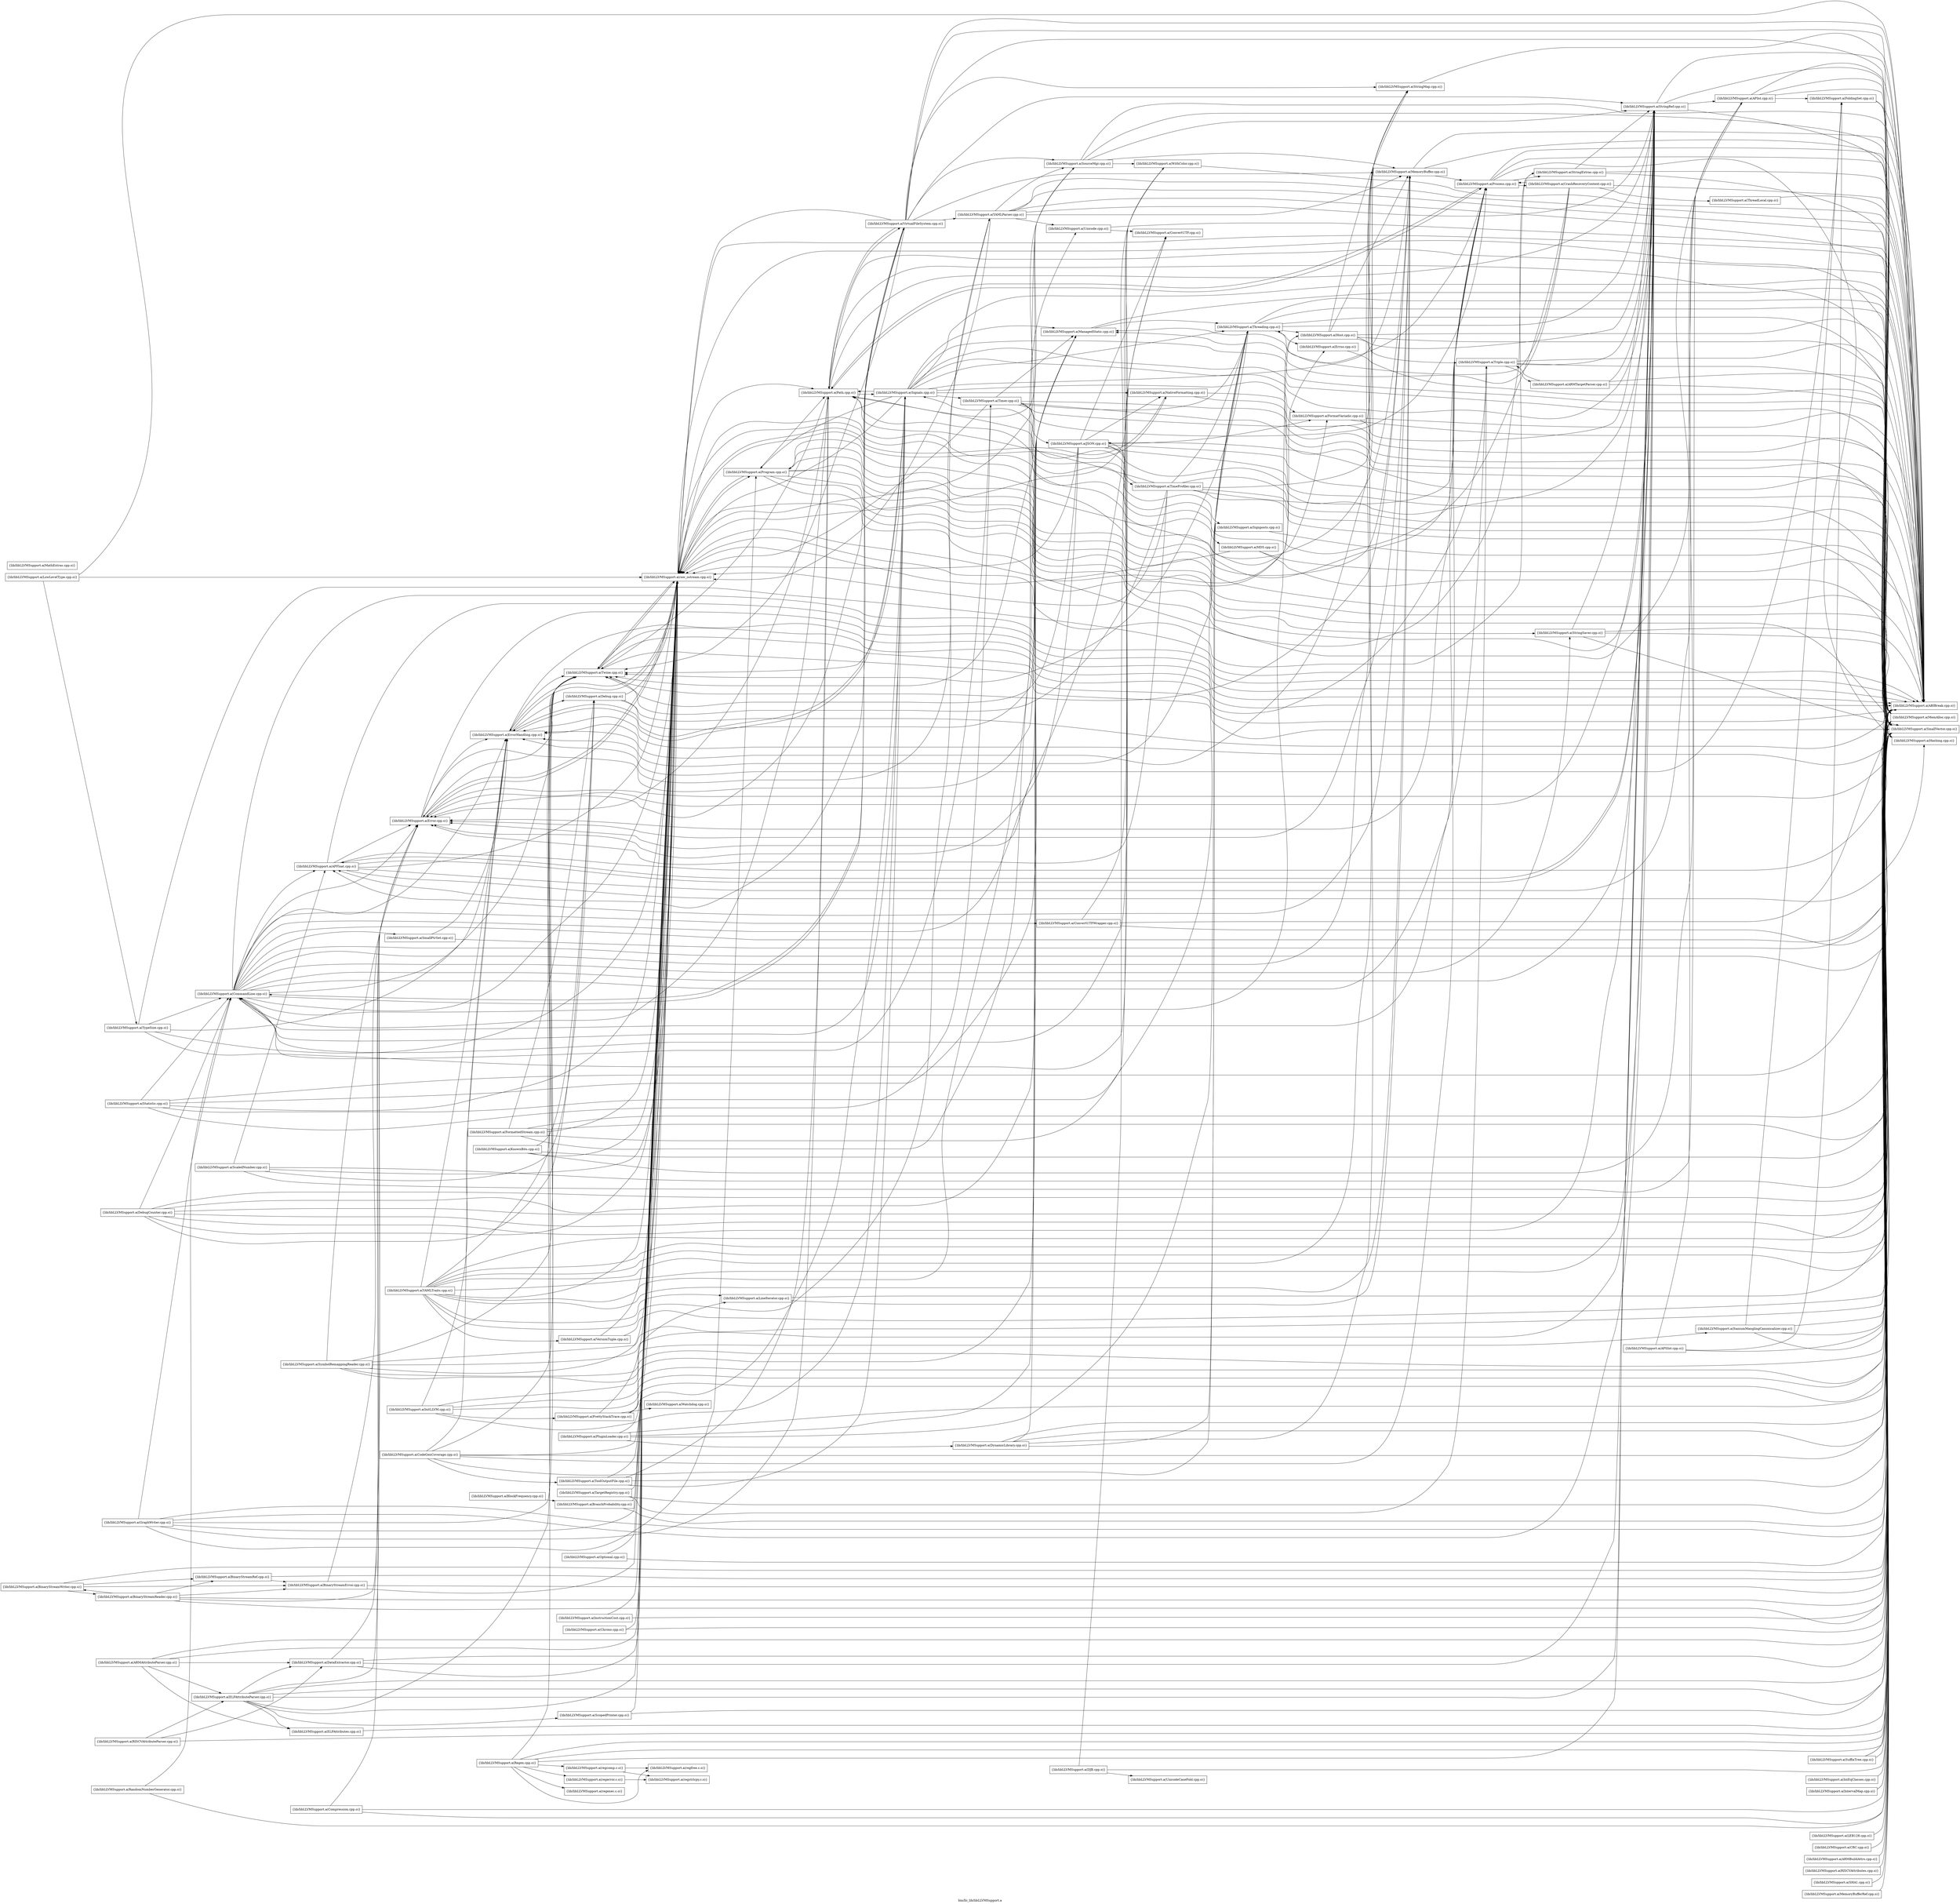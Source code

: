 digraph "bin/llc_lib/libLLVMSupport.a" {
	label="bin/llc_lib/libLLVMSupport.a";
	rankdir=LR;

	Node0x55f9b4875c18 [shape=record,shape=box,group=0,label="{lib/libLLVMSupport.a(ABIBreak.cpp.o)}"];
	Node0x55f9b488f2a8 [shape=record,shape=box,group=0,label="{lib/libLLVMSupport.a(CommandLine.cpp.o)}"];
	Node0x55f9b488f2a8 -> Node0x55f9b4875c18;
	Node0x55f9b488f2a8 -> Node0x55f9b4877dd8;
	Node0x55f9b488f2a8 -> Node0x55f9b4878d28;
	Node0x55f9b488f2a8 -> Node0x55f9b487ba78;
	Node0x55f9b488f2a8 -> Node0x55f9b487b848;
	Node0x55f9b488f2a8 -> Node0x55f9b4868e78;
	Node0x55f9b488f2a8 -> Node0x55f9b488c918;
	Node0x55f9b488f2a8 -> Node0x55f9b486a6d8;
	Node0x55f9b488f2a8 -> Node0x55f9b486c898;
	Node0x55f9b488f2a8 -> Node0x55f9b4877d38;
	Node0x55f9b488f2a8 -> Node0x55f9b48770b8;
	Node0x55f9b488f2a8 -> Node0x55f9b4879638;
	Node0x55f9b488f2a8 -> Node0x55f9b487adf8;
	Node0x55f9b488f2a8 -> Node0x55f9b487a8a8;
	Node0x55f9b488f2a8 -> Node0x55f9b48692d8;
	Node0x55f9b488f2a8 -> Node0x55f9b4885078;
	Node0x55f9b488f2a8 -> Node0x55f9b4889358;
	Node0x55f9b488f2a8 -> Node0x55f9b4889858;
	Node0x55f9b488f2a8 -> Node0x55f9b4888cc8;
	Node0x55f9b48799f8 [shape=record,shape=box,group=0,label="{lib/libLLVMSupport.a(Debug.cpp.o)}"];
	Node0x55f9b48799f8 -> Node0x55f9b4875c18;
	Node0x55f9b48799f8 -> Node0x55f9b4868e78;
	Node0x55f9b48799f8 -> Node0x55f9b4885078;
	Node0x55f9b487ba78 [shape=record,shape=box,group=0,label="{lib/libLLVMSupport.a(Error.cpp.o)}"];
	Node0x55f9b487ba78 -> Node0x55f9b4875c18;
	Node0x55f9b487ba78 -> Node0x55f9b487b848;
	Node0x55f9b487ba78 -> Node0x55f9b4868e78;
	Node0x55f9b487ba78 -> Node0x55f9b486c898;
	Node0x55f9b487ba78 -> Node0x55f9b487a8a8;
	Node0x55f9b487ba78 -> Node0x55f9b4885078;
	Node0x55f9b4871618 [shape=record,shape=box,group=0,label="{lib/libLLVMSupport.a(InitLLVM.cpp.o)}"];
	Node0x55f9b4871618 -> Node0x55f9b4875c18;
	Node0x55f9b4871618 -> Node0x55f9b487b848;
	Node0x55f9b4871618 -> Node0x55f9b4868e78;
	Node0x55f9b4871618 -> Node0x55f9b488c918;
	Node0x55f9b4871618 -> Node0x55f9b488edf8;
	Node0x55f9b4871618 -> Node0x55f9b4886b58;
	Node0x55f9b4868e78 [shape=record,shape=box,group=0,label="{lib/libLLVMSupport.a(ManagedStatic.cpp.o)}"];
	Node0x55f9b4868e78 -> Node0x55f9b4875c18;
	Node0x55f9b4868e78 -> Node0x55f9b488fcf8;
	Node0x55f9b488c918 [shape=record,shape=box,group=0,label="{lib/libLLVMSupport.a(MemAlloc.cpp.o)}"];
	Node0x55f9b488f348 [shape=record,shape=box,group=0,label="{lib/libLLVMSupport.a(PluginLoader.cpp.o)}"];
	Node0x55f9b488f348 -> Node0x55f9b4875c18;
	Node0x55f9b488f348 -> Node0x55f9b4868e78;
	Node0x55f9b488f348 -> Node0x55f9b4885078;
	Node0x55f9b488f348 -> Node0x55f9b4889628;
	Node0x55f9b488f348 -> Node0x55f9b488fcf8;
	Node0x55f9b486c898 [shape=record,shape=box,group=0,label="{lib/libLLVMSupport.a(SmallVector.cpp.o)}"];
	Node0x55f9b486c898 -> Node0x55f9b487b848;
	Node0x55f9b486cac8 [shape=record,shape=box,group=0,label="{lib/libLLVMSupport.a(SourceMgr.cpp.o)}"];
	Node0x55f9b486cac8 -> Node0x55f9b4875c18;
	Node0x55f9b486cac8 -> Node0x55f9b488d598;
	Node0x55f9b486cac8 -> Node0x55f9b486c898;
	Node0x55f9b486cac8 -> Node0x55f9b4879638;
	Node0x55f9b486cac8 -> Node0x55f9b487a8a8;
	Node0x55f9b486cac8 -> Node0x55f9b4868f18;
	Node0x55f9b486cac8 -> Node0x55f9b4885078;
	Node0x55f9b486cac8 -> Node0x55f9b4889858;
	Node0x55f9b4879638 [shape=record,shape=box,group=0,label="{lib/libLLVMSupport.a(StringRef.cpp.o)}"];
	Node0x55f9b4879638 -> Node0x55f9b4875c18;
	Node0x55f9b4879638 -> Node0x55f9b4877dd8;
	Node0x55f9b4879638 -> Node0x55f9b4877658;
	Node0x55f9b4879638 -> Node0x55f9b487ba78;
	Node0x55f9b4879638 -> Node0x55f9b4870e98;
	Node0x55f9b4879638 -> Node0x55f9b486c898;
	Node0x55f9b487b578 [shape=record,shape=box,group=0,label="{lib/libLLVMSupport.a(ToolOutputFile.cpp.o)}"];
	Node0x55f9b487b578 -> Node0x55f9b4875c18;
	Node0x55f9b487b578 -> Node0x55f9b4885078;
	Node0x55f9b487b578 -> Node0x55f9b4889858;
	Node0x55f9b487b578 -> Node0x55f9b4886b58;
	Node0x55f9b487adf8 [shape=record,shape=box,group=0,label="{lib/libLLVMSupport.a(Triple.cpp.o)}"];
	Node0x55f9b487adf8 -> Node0x55f9b4875c18;
	Node0x55f9b487adf8 -> Node0x55f9b486c898;
	Node0x55f9b487adf8 -> Node0x55f9b4879638;
	Node0x55f9b487adf8 -> Node0x55f9b487b2a8;
	Node0x55f9b487adf8 -> Node0x55f9b487a8a8;
	Node0x55f9b487a8a8 [shape=record,shape=box,group=0,label="{lib/libLLVMSupport.a(Twine.cpp.o)}"];
	Node0x55f9b487a8a8 -> Node0x55f9b4875c18;
	Node0x55f9b487a8a8 -> Node0x55f9b486c898;
	Node0x55f9b487a8a8 -> Node0x55f9b4885078;
	Node0x55f9b4868f18 [shape=record,shape=box,group=0,label="{lib/libLLVMSupport.a(WithColor.cpp.o)}"];
	Node0x55f9b4868f18 -> Node0x55f9b4875c18;
	Node0x55f9b4868f18 -> Node0x55f9b488f2a8;
	Node0x55f9b4868f18 -> Node0x55f9b487ba78;
	Node0x55f9b4868f18 -> Node0x55f9b4885078;
	Node0x55f9b4885078 [shape=record,shape=box,group=0,label="{lib/libLLVMSupport.a(raw_ostream.cpp.o)}"];
	Node0x55f9b4885078 -> Node0x55f9b4875c18;
	Node0x55f9b4885078 -> Node0x55f9b487ba78;
	Node0x55f9b4885078 -> Node0x55f9b487b848;
	Node0x55f9b4885078 -> Node0x55f9b4873aa8;
	Node0x55f9b4885078 -> Node0x55f9b488b108;
	Node0x55f9b4885078 -> Node0x55f9b486c898;
	Node0x55f9b4885078 -> Node0x55f9b487a8a8;
	Node0x55f9b4885078 -> Node0x55f9b4889858;
	Node0x55f9b4885078 -> Node0x55f9b4888cc8;
	Node0x55f9b4885078 -> Node0x55f9b4887468;
	Node0x55f9b4889358 [shape=record,shape=box,group=0,label="{lib/libLLVMSupport.a(Host.cpp.o)}"];
	Node0x55f9b4889358 -> Node0x55f9b4875c18;
	Node0x55f9b4889358 -> Node0x55f9b488c918;
	Node0x55f9b4889358 -> Node0x55f9b488d598;
	Node0x55f9b4889358 -> Node0x55f9b4877d38;
	Node0x55f9b4889358 -> Node0x55f9b4879638;
	Node0x55f9b4889358 -> Node0x55f9b487adf8;
	Node0x55f9b4889358 -> Node0x55f9b4885078;
	Node0x55f9b4885f28 [shape=record,shape=box,group=0,label="{lib/libLLVMSupport.a(TargetRegistry.cpp.o)}"];
	Node0x55f9b4885f28 -> Node0x55f9b4875c18;
	Node0x55f9b4885f28 -> Node0x55f9b487adf8;
	Node0x55f9b4885f28 -> Node0x55f9b4885078;
	Node0x55f9b4877658 [shape=record,shape=box,group=0,label="{lib/libLLVMSupport.a(APInt.cpp.o)}"];
	Node0x55f9b4877658 -> Node0x55f9b4875c18;
	Node0x55f9b4877658 -> Node0x55f9b48721a8;
	Node0x55f9b4877658 -> Node0x55f9b4870e98;
	Node0x55f9b4877658 -> Node0x55f9b486c898;
	Node0x55f9b4877658 -> Node0x55f9b4885078;
	Node0x55f9b487b848 [shape=record,shape=box,group=0,label="{lib/libLLVMSupport.a(ErrorHandling.cpp.o)}"];
	Node0x55f9b487b848 -> Node0x55f9b4875c18;
	Node0x55f9b487b848 -> Node0x55f9b48799f8;
	Node0x55f9b487b848 -> Node0x55f9b487a8a8;
	Node0x55f9b487b848 -> Node0x55f9b4885078;
	Node0x55f9b487b848 -> Node0x55f9b4886b58;
	Node0x55f9b4877dd8 [shape=record,shape=box,group=0,label="{lib/libLLVMSupport.a(APFloat.cpp.o)}"];
	Node0x55f9b4877dd8 -> Node0x55f9b4875c18;
	Node0x55f9b4877dd8 -> Node0x55f9b4877658;
	Node0x55f9b4877dd8 -> Node0x55f9b487ba78;
	Node0x55f9b4877dd8 -> Node0x55f9b4870e98;
	Node0x55f9b4877dd8 -> Node0x55f9b486c898;
	Node0x55f9b4877dd8 -> Node0x55f9b4879638;
	Node0x55f9b4877dd8 -> Node0x55f9b4885078;
	Node0x55f9b48698c8 [shape=record,shape=box,group=0,label="{lib/libLLVMSupport.a(KnownBits.cpp.o)}"];
	Node0x55f9b48698c8 -> Node0x55f9b4875c18;
	Node0x55f9b48698c8 -> Node0x55f9b4877658;
	Node0x55f9b48698c8 -> Node0x55f9b48799f8;
	Node0x55f9b48698c8 -> Node0x55f9b4885078;
	Node0x55f9b486a6d8 [shape=record,shape=box,group=0,label="{lib/libLLVMSupport.a(SmallPtrSet.cpp.o)}"];
	Node0x55f9b486a6d8 -> Node0x55f9b4875c18;
	Node0x55f9b486a6d8 -> Node0x55f9b487b848;
	Node0x55f9b4878008 [shape=record,shape=box,group=0,label="{lib/libLLVMSupport.a(StringExtras.cpp.o)}"];
	Node0x55f9b4878008 -> Node0x55f9b4875c18;
	Node0x55f9b4878008 -> Node0x55f9b486c898;
	Node0x55f9b4878008 -> Node0x55f9b4879638;
	Node0x55f9b4878008 -> Node0x55f9b4885078;
	Node0x55f9b48797c8 [shape=record,shape=box,group=0,label="{lib/libLLVMSupport.a(TypeSize.cpp.o)}"];
	Node0x55f9b48797c8 -> Node0x55f9b4875c18;
	Node0x55f9b48797c8 -> Node0x55f9b488f2a8;
	Node0x55f9b48797c8 -> Node0x55f9b487b848;
	Node0x55f9b48797c8 -> Node0x55f9b4868f18;
	Node0x55f9b48797c8 -> Node0x55f9b4885078;
	Node0x55f9b488df98 [shape=record,shape=box,group=0,label="{lib/libLLVMSupport.a(BranchProbability.cpp.o)}"];
	Node0x55f9b488df98 -> Node0x55f9b4875c18;
	Node0x55f9b488df98 -> Node0x55f9b4885078;
	Node0x55f9b48681f8 [shape=record,shape=box,group=0,label="{lib/libLLVMSupport.a(LowLevelType.cpp.o)}"];
	Node0x55f9b48681f8 -> Node0x55f9b4875c18;
	Node0x55f9b48681f8 -> Node0x55f9b48797c8;
	Node0x55f9b48681f8 -> Node0x55f9b4885078;
	Node0x55f9b488f988 [shape=record,shape=box,group=0,label="{lib/libLLVMSupport.a(CodeGenCoverage.cpp.o)}"];
	Node0x55f9b488f988 -> Node0x55f9b4875c18;
	Node0x55f9b488f988 -> Node0x55f9b487b848;
	Node0x55f9b488f988 -> Node0x55f9b487b578;
	Node0x55f9b488f988 -> Node0x55f9b487a8a8;
	Node0x55f9b488f988 -> Node0x55f9b4885078;
	Node0x55f9b488f988 -> Node0x55f9b4888cc8;
	Node0x55f9b488f988 -> Node0x55f9b488fcf8;
	Node0x55f9b4877d38 [shape=record,shape=box,group=0,label="{lib/libLLVMSupport.a(StringMap.cpp.o)}"];
	Node0x55f9b4877d38 -> Node0x55f9b4875c18;
	Node0x55f9b4877d38 -> Node0x55f9b487b848;
	Node0x55f9b4871168 [shape=record,shape=box,group=0,label="{lib/libLLVMSupport.a(GraphWriter.cpp.o)}"];
	Node0x55f9b4871168 -> Node0x55f9b4875c18;
	Node0x55f9b4871168 -> Node0x55f9b488f2a8;
	Node0x55f9b4871168 -> Node0x55f9b4879638;
	Node0x55f9b4871168 -> Node0x55f9b487a8a8;
	Node0x55f9b4871168 -> Node0x55f9b4885078;
	Node0x55f9b4871168 -> Node0x55f9b4889858;
	Node0x55f9b4871168 -> Node0x55f9b4887468;
	Node0x55f9b4889628 [shape=record,shape=box,group=0,label="{lib/libLLVMSupport.a(DynamicLibrary.cpp.o)}"];
	Node0x55f9b4889628 -> Node0x55f9b4875c18;
	Node0x55f9b4889628 -> Node0x55f9b4868e78;
	Node0x55f9b4889628 -> Node0x55f9b488c918;
	Node0x55f9b4889628 -> Node0x55f9b4877d38;
	Node0x55f9b4889628 -> Node0x55f9b488fcf8;
	Node0x55f9b4870e98 [shape=record,shape=box,group=0,label="{lib/libLLVMSupport.a(Hashing.cpp.o)}"];
	Node0x55f9b488cd28 [shape=record,shape=box,group=0,label="{lib/libLLVMSupport.a(MD5.cpp.o)}"];
	Node0x55f9b488cd28 -> Node0x55f9b4875c18;
	Node0x55f9b488cd28 -> Node0x55f9b486c898;
	Node0x55f9b488cd28 -> Node0x55f9b4885078;
	Node0x55f9b488be28 [shape=record,shape=box,group=0,label="{lib/libLLVMSupport.a(Optional.cpp.o)}"];
	Node0x55f9b488be28 -> Node0x55f9b4875c18;
	Node0x55f9b488be28 -> Node0x55f9b4885078;
	Node0x55f9b4889858 [shape=record,shape=box,group=0,label="{lib/libLLVMSupport.a(Path.cpp.o)}"];
	Node0x55f9b4889858 -> Node0x55f9b4875c18;
	Node0x55f9b4889858 -> Node0x55f9b487ba78;
	Node0x55f9b4889858 -> Node0x55f9b488cd28;
	Node0x55f9b4889858 -> Node0x55f9b486c898;
	Node0x55f9b4889858 -> Node0x55f9b4879638;
	Node0x55f9b4889858 -> Node0x55f9b487a8a8;
	Node0x55f9b4889858 -> Node0x55f9b48692d8;
	Node0x55f9b4889858 -> Node0x55f9b4888cc8;
	Node0x55f9b4889858 -> Node0x55f9b4886b58;
	Node0x55f9b488e718 [shape=record,shape=box,group=0,label="{lib/libLLVMSupport.a(BlockFrequency.cpp.o)}"];
	Node0x55f9b488e718 -> Node0x55f9b488df98;
	Node0x55f9b488d728 [shape=record,shape=box,group=0,label="{lib/libLLVMSupport.a(ScaledNumber.cpp.o)}"];
	Node0x55f9b488d728 -> Node0x55f9b4875c18;
	Node0x55f9b488d728 -> Node0x55f9b4877dd8;
	Node0x55f9b488d728 -> Node0x55f9b4877658;
	Node0x55f9b488d728 -> Node0x55f9b48799f8;
	Node0x55f9b488d728 -> Node0x55f9b4885078;
	Node0x55f9b48721a8 [shape=record,shape=box,group=0,label="{lib/libLLVMSupport.a(FoldingSet.cpp.o)}"];
	Node0x55f9b48721a8 -> Node0x55f9b4875c18;
	Node0x55f9b48721a8 -> Node0x55f9b487b848;
	Node0x55f9b48721a8 -> Node0x55f9b4870e98;
	Node0x55f9b48721a8 -> Node0x55f9b488c918;
	Node0x55f9b48721a8 -> Node0x55f9b486c898;
	Node0x55f9b487a178 [shape=record,shape=box,group=0,label="{lib/libLLVMSupport.a(DebugCounter.cpp.o)}"];
	Node0x55f9b487a178 -> Node0x55f9b4875c18;
	Node0x55f9b487a178 -> Node0x55f9b488f2a8;
	Node0x55f9b487a178 -> Node0x55f9b48799f8;
	Node0x55f9b487a178 -> Node0x55f9b4868e78;
	Node0x55f9b487a178 -> Node0x55f9b488c918;
	Node0x55f9b487a178 -> Node0x55f9b486c898;
	Node0x55f9b487a178 -> Node0x55f9b4879638;
	Node0x55f9b487a178 -> Node0x55f9b4885078;
	Node0x55f9b48771a8 [shape=record,shape=box,group=0,label="{lib/libLLVMSupport.a(Timer.cpp.o)}"];
	Node0x55f9b48771a8 -> Node0x55f9b4875c18;
	Node0x55f9b48771a8 -> Node0x55f9b488f2a8;
	Node0x55f9b48771a8 -> Node0x55f9b4868e78;
	Node0x55f9b48771a8 -> Node0x55f9b488c918;
	Node0x55f9b48771a8 -> Node0x55f9b4877d38;
	Node0x55f9b48771a8 -> Node0x55f9b487a268;
	Node0x55f9b48771a8 -> Node0x55f9b4877478;
	Node0x55f9b48771a8 -> Node0x55f9b4885078;
	Node0x55f9b48771a8 -> Node0x55f9b4888cc8;
	Node0x55f9b48771a8 -> Node0x55f9b488fcf8;
	Node0x55f9b488d598 [shape=record,shape=box,group=0,label="{lib/libLLVMSupport.a(MemoryBuffer.cpp.o)}"];
	Node0x55f9b488d598 -> Node0x55f9b4875c18;
	Node0x55f9b488d598 -> Node0x55f9b4877dd8;
	Node0x55f9b488d598 -> Node0x55f9b487ba78;
	Node0x55f9b488d598 -> Node0x55f9b486c898;
	Node0x55f9b488d598 -> Node0x55f9b487a8a8;
	Node0x55f9b488d598 -> Node0x55f9b4889858;
	Node0x55f9b488d598 -> Node0x55f9b4888cc8;
	Node0x55f9b488d598 -> Node0x55f9b4887468;
	Node0x55f9b486a4a8 [shape=record,shape=box,group=0,label="{lib/libLLVMSupport.a(LEB128.cpp.o)}"];
	Node0x55f9b486a4a8 -> Node0x55f9b4875c18;
	Node0x55f9b487b2f8 [shape=record,shape=box,group=0,label="{lib/libLLVMSupport.a(DJB.cpp.o)}"];
	Node0x55f9b487b2f8 -> Node0x55f9b4875c18;
	Node0x55f9b487b2f8 -> Node0x55f9b4879f98;
	Node0x55f9b487b2f8 -> Node0x55f9b4869f58;
	Node0x55f9b488b4c8 [shape=record,shape=box,group=0,label="{lib/libLLVMSupport.a(BinaryStreamWriter.cpp.o)}"];
	Node0x55f9b488b4c8 -> Node0x55f9b4875c18;
	Node0x55f9b488b4c8 -> Node0x55f9b488d5e8;
	Node0x55f9b488b4c8 -> Node0x55f9b488ccd8;
	Node0x55f9b488b4c8 -> Node0x55f9b488c558;
	Node0x55f9b4873aa8 [shape=record,shape=box,group=0,label="{lib/libLLVMSupport.a(FormatVariadic.cpp.o)}"];
	Node0x55f9b4873aa8 -> Node0x55f9b4875c18;
	Node0x55f9b4873aa8 -> Node0x55f9b486c898;
	Node0x55f9b4873aa8 -> Node0x55f9b4879638;
	Node0x55f9b488b108 [shape=record,shape=box,group=0,label="{lib/libLLVMSupport.a(NativeFormatting.cpp.o)}"];
	Node0x55f9b488b108 -> Node0x55f9b4875c18;
	Node0x55f9b488b108 -> Node0x55f9b486c898;
	Node0x55f9b488b108 -> Node0x55f9b4885078;
	Node0x55f9b4869d78 [shape=record,shape=box,group=0,label="{lib/libLLVMSupport.a(LineIterator.cpp.o)}"];
	Node0x55f9b4869d78 -> Node0x55f9b4875c18;
	Node0x55f9b4869d78 -> Node0x55f9b488d598;
	Node0x55f9b486f908 [shape=record,shape=box,group=0,label="{lib/libLLVMSupport.a(IntEqClasses.cpp.o)}"];
	Node0x55f9b486f908 -> Node0x55f9b486c898;
	Node0x55f9b4870128 [shape=record,shape=box,group=0,label="{lib/libLLVMSupport.a(IntervalMap.cpp.o)}"];
	Node0x55f9b4870128 -> Node0x55f9b4875c18;
	Node0x55f9b4870128 -> Node0x55f9b486c898;
	Node0x55f9b48890d8 [shape=record,shape=box,group=0,label="{lib/libLLVMSupport.a(MathExtras.cpp.o)}"];
	Node0x55f9b4872d88 [shape=record,shape=box,group=0,label="{lib/libLLVMSupport.a(FormattedStream.cpp.o)}"];
	Node0x55f9b4872d88 -> Node0x55f9b4875c18;
	Node0x55f9b4872d88 -> Node0x55f9b4879f98;
	Node0x55f9b4872d88 -> Node0x55f9b48799f8;
	Node0x55f9b4872d88 -> Node0x55f9b486c898;
	Node0x55f9b4872d88 -> Node0x55f9b486a228;
	Node0x55f9b4872d88 -> Node0x55f9b4885078;
	Node0x55f9b488edf8 [shape=record,shape=box,group=0,label="{lib/libLLVMSupport.a(PrettyStackTrace.cpp.o)}"];
	Node0x55f9b488edf8 -> Node0x55f9b4875c18;
	Node0x55f9b488edf8 -> Node0x55f9b486c898;
	Node0x55f9b488edf8 -> Node0x55f9b4885078;
	Node0x55f9b488edf8 -> Node0x55f9b4886b58;
	Node0x55f9b488edf8 -> Node0x55f9b488ee98;
	Node0x55f9b4878558 [shape=record,shape=box,group=0,label="{lib/libLLVMSupport.a(TimeProfiler.cpp.o)}"];
	Node0x55f9b4878558 -> Node0x55f9b4875c18;
	Node0x55f9b4878558 -> Node0x55f9b487ba78;
	Node0x55f9b4878558 -> Node0x55f9b488c918;
	Node0x55f9b4878558 -> Node0x55f9b486c898;
	Node0x55f9b4878558 -> Node0x55f9b4877d38;
	Node0x55f9b4878558 -> Node0x55f9b487a268;
	Node0x55f9b4878558 -> Node0x55f9b487a8a8;
	Node0x55f9b4878558 -> Node0x55f9b4885078;
	Node0x55f9b4878558 -> Node0x55f9b4889858;
	Node0x55f9b4878558 -> Node0x55f9b4888cc8;
	Node0x55f9b4878558 -> Node0x55f9b488fcf8;
	Node0x55f9b48789b8 [shape=record,shape=box,group=0,label="{lib/libLLVMSupport.a(SuffixTree.cpp.o)}"];
	Node0x55f9b48789b8 -> Node0x55f9b4875c18;
	Node0x55f9b48789b8 -> Node0x55f9b488c918;
	Node0x55f9b48789b8 -> Node0x55f9b486c898;
	Node0x55f9b4885488 [shape=record,shape=box,group=0,label="{lib/libLLVMSupport.a(YAMLTraits.cpp.o)}"];
	Node0x55f9b4885488 -> Node0x55f9b4875c18;
	Node0x55f9b4885488 -> Node0x55f9b487b848;
	Node0x55f9b4885488 -> Node0x55f9b4869d78;
	Node0x55f9b4885488 -> Node0x55f9b488c918;
	Node0x55f9b4885488 -> Node0x55f9b488d598;
	Node0x55f9b4885488 -> Node0x55f9b486c898;
	Node0x55f9b4885488 -> Node0x55f9b486cac8;
	Node0x55f9b4885488 -> Node0x55f9b4877d38;
	Node0x55f9b4885488 -> Node0x55f9b4879638;
	Node0x55f9b4885488 -> Node0x55f9b487a8a8;
	Node0x55f9b4885488 -> Node0x55f9b4883ea8;
	Node0x55f9b4885488 -> Node0x55f9b4884da8;
	Node0x55f9b4885488 -> Node0x55f9b4885078;
	Node0x55f9b488fcf8 [shape=record,shape=box,group=0,label="{lib/libLLVMSupport.a(Threading.cpp.o)}"];
	Node0x55f9b488fcf8 -> Node0x55f9b4875c18;
	Node0x55f9b488fcf8 -> Node0x55f9b487b848;
	Node0x55f9b488fcf8 -> Node0x55f9b488c918;
	Node0x55f9b488fcf8 -> Node0x55f9b486c898;
	Node0x55f9b488fcf8 -> Node0x55f9b4879638;
	Node0x55f9b488fcf8 -> Node0x55f9b487a8a8;
	Node0x55f9b488fcf8 -> Node0x55f9b4889358;
	Node0x55f9b488fcf8 -> Node0x55f9b4887828;
	Node0x55f9b488def8 [shape=record,shape=box,group=0,label="{lib/libLLVMSupport.a(Regex.cpp.o)}"];
	Node0x55f9b488def8 -> Node0x55f9b4875c18;
	Node0x55f9b488def8 -> Node0x55f9b486c898;
	Node0x55f9b488def8 -> Node0x55f9b4879638;
	Node0x55f9b488def8 -> Node0x55f9b487a8a8;
	Node0x55f9b488def8 -> Node0x55f9b4881978;
	Node0x55f9b488def8 -> Node0x55f9b48811f8;
	Node0x55f9b488def8 -> Node0x55f9b4881568;
	Node0x55f9b488def8 -> Node0x55f9b48834a8;
	Node0x55f9b486fbd8 [shape=record,shape=box,group=0,label="{lib/libLLVMSupport.a(InstructionCost.cpp.o)}"];
	Node0x55f9b486fbd8 -> Node0x55f9b4875c18;
	Node0x55f9b486fbd8 -> Node0x55f9b4885078;
	Node0x55f9b48770b8 [shape=record,shape=box,group=0,label="{lib/libLLVMSupport.a(StringSaver.cpp.o)}"];
	Node0x55f9b48770b8 -> Node0x55f9b4875c18;
	Node0x55f9b48770b8 -> Node0x55f9b488c918;
	Node0x55f9b48770b8 -> Node0x55f9b486c898;
	Node0x55f9b48770b8 -> Node0x55f9b4879638;
	Node0x55f9b488d9a8 [shape=record,shape=box,group=0,label="{lib/libLLVMSupport.a(Chrono.cpp.o)}"];
	Node0x55f9b488d9a8 -> Node0x55f9b4875c18;
	Node0x55f9b488d9a8 -> Node0x55f9b4885078;
	Node0x55f9b488fa78 [shape=record,shape=box,group=0,label="{lib/libLLVMSupport.a(RandomNumberGenerator.cpp.o)}"];
	Node0x55f9b488fa78 -> Node0x55f9b4875c18;
	Node0x55f9b488fa78 -> Node0x55f9b488f2a8;
	Node0x55f9b486c3e8 [shape=record,shape=box,group=0,label="{lib/libLLVMSupport.a(Statistic.cpp.o)}"];
	Node0x55f9b486c3e8 -> Node0x55f9b4875c18;
	Node0x55f9b486c3e8 -> Node0x55f9b488f2a8;
	Node0x55f9b486c3e8 -> Node0x55f9b4868e78;
	Node0x55f9b486c3e8 -> Node0x55f9b48771a8;
	Node0x55f9b486c3e8 -> Node0x55f9b4885078;
	Node0x55f9b486c3e8 -> Node0x55f9b488fcf8;
	Node0x55f9b488bd38 [shape=record,shape=box,group=0,label="{lib/libLLVMSupport.a(APSInt.cpp.o)}"];
	Node0x55f9b488bd38 -> Node0x55f9b4875c18;
	Node0x55f9b488bd38 -> Node0x55f9b4877658;
	Node0x55f9b488bd38 -> Node0x55f9b48721a8;
	Node0x55f9b488eb78 [shape=record,shape=box,group=0,label="{lib/libLLVMSupport.a(Compression.cpp.o)}"];
	Node0x55f9b488eb78 -> Node0x55f9b4875c18;
	Node0x55f9b488eb78 -> Node0x55f9b487ba78;
	Node0x55f9b488eb78 -> Node0x55f9b486c898;
	Node0x55f9b4886b58 [shape=record,shape=box,group=0,label="{lib/libLLVMSupport.a(Signals.cpp.o)}"];
	Node0x55f9b4886b58 -> Node0x55f9b4875c18;
	Node0x55f9b4886b58 -> Node0x55f9b488f2a8;
	Node0x55f9b4886b58 -> Node0x55f9b487b848;
	Node0x55f9b4886b58 -> Node0x55f9b4873aa8;
	Node0x55f9b4886b58 -> Node0x55f9b4868e78;
	Node0x55f9b4886b58 -> Node0x55f9b488c918;
	Node0x55f9b4886b58 -> Node0x55f9b488d598;
	Node0x55f9b4886b58 -> Node0x55f9b488b108;
	Node0x55f9b4886b58 -> Node0x55f9b486c898;
	Node0x55f9b4886b58 -> Node0x55f9b4879638;
	Node0x55f9b4886b58 -> Node0x55f9b48771a8;
	Node0x55f9b4886b58 -> Node0x55f9b487a8a8;
	Node0x55f9b4886b58 -> Node0x55f9b4885078;
	Node0x55f9b4886b58 -> Node0x55f9b4889858;
	Node0x55f9b4886b58 -> Node0x55f9b4887468;
	Node0x55f9b4886b58 -> Node0x55f9b488fcf8;
	Node0x55f9b48786e8 [shape=record,shape=box,group=0,label="{lib/libLLVMSupport.a(CRC.cpp.o)}"];
	Node0x55f9b48786e8 -> Node0x55f9b4875c18;
	Node0x55f9b4883ea8 [shape=record,shape=box,group=0,label="{lib/libLLVMSupport.a(YAMLParser.cpp.o)}"];
	Node0x55f9b4883ea8 -> Node0x55f9b4875c18;
	Node0x55f9b4883ea8 -> Node0x55f9b487b848;
	Node0x55f9b4883ea8 -> Node0x55f9b488c918;
	Node0x55f9b4883ea8 -> Node0x55f9b488d598;
	Node0x55f9b4883ea8 -> Node0x55f9b486c898;
	Node0x55f9b4883ea8 -> Node0x55f9b486cac8;
	Node0x55f9b4883ea8 -> Node0x55f9b4879638;
	Node0x55f9b4883ea8 -> Node0x55f9b486a228;
	Node0x55f9b4883ea8 -> Node0x55f9b4885078;
	Node0x55f9b488d5e8 [shape=record,shape=box,group=0,label="{lib/libLLVMSupport.a(BinaryStreamRef.cpp.o)}"];
	Node0x55f9b488d5e8 -> Node0x55f9b4875c18;
	Node0x55f9b488d5e8 -> Node0x55f9b488ccd8;
	Node0x55f9b488ccd8 [shape=record,shape=box,group=0,label="{lib/libLLVMSupport.a(BinaryStreamError.cpp.o)}"];
	Node0x55f9b488ccd8 -> Node0x55f9b4875c18;
	Node0x55f9b488ccd8 -> Node0x55f9b487ba78;
	Node0x55f9b488ccd8 -> Node0x55f9b4885078;
	Node0x55f9b488c558 [shape=record,shape=box,group=0,label="{lib/libLLVMSupport.a(BinaryStreamReader.cpp.o)}"];
	Node0x55f9b488c558 -> Node0x55f9b4875c18;
	Node0x55f9b488c558 -> Node0x55f9b488b4c8;
	Node0x55f9b488c558 -> Node0x55f9b488d5e8;
	Node0x55f9b488c558 -> Node0x55f9b488ccd8;
	Node0x55f9b488c558 -> Node0x55f9b487ba78;
	Node0x55f9b488c558 -> Node0x55f9b486c898;
	Node0x55f9b4888cc8 [shape=record,shape=box,group=0,label="{lib/libLLVMSupport.a(Process.cpp.o)}"];
	Node0x55f9b4888cc8 -> Node0x55f9b4875c18;
	Node0x55f9b4888cc8 -> Node0x55f9b487ba78;
	Node0x55f9b4888cc8 -> Node0x55f9b4870e98;
	Node0x55f9b4888cc8 -> Node0x55f9b4868e78;
	Node0x55f9b4888cc8 -> Node0x55f9b486c898;
	Node0x55f9b4888cc8 -> Node0x55f9b4878008;
	Node0x55f9b4888cc8 -> Node0x55f9b4889858;
	Node0x55f9b4888cc8 -> Node0x55f9b48880e8;
	Node0x55f9b4878d28 [shape=record,shape=box,group=0,label="{lib/libLLVMSupport.a(ConvertUTFWrapper.cpp.o)}"];
	Node0x55f9b4878d28 -> Node0x55f9b4875c18;
	Node0x55f9b4878d28 -> Node0x55f9b4879f98;
	Node0x55f9b4878d28 -> Node0x55f9b486c898;
	Node0x55f9b48692d8 [shape=record,shape=box,group=0,label="{lib/libLLVMSupport.a(VirtualFileSystem.cpp.o)}"];
	Node0x55f9b48692d8 -> Node0x55f9b4875c18;
	Node0x55f9b48692d8 -> Node0x55f9b4877dd8;
	Node0x55f9b48692d8 -> Node0x55f9b488f2a8;
	Node0x55f9b48692d8 -> Node0x55f9b487ba78;
	Node0x55f9b48692d8 -> Node0x55f9b488c918;
	Node0x55f9b48692d8 -> Node0x55f9b488d598;
	Node0x55f9b48692d8 -> Node0x55f9b486c898;
	Node0x55f9b48692d8 -> Node0x55f9b486cac8;
	Node0x55f9b48692d8 -> Node0x55f9b4877d38;
	Node0x55f9b48692d8 -> Node0x55f9b4879638;
	Node0x55f9b48692d8 -> Node0x55f9b487a8a8;
	Node0x55f9b48692d8 -> Node0x55f9b4883ea8;
	Node0x55f9b48692d8 -> Node0x55f9b4885078;
	Node0x55f9b48692d8 -> Node0x55f9b4889858;
	Node0x55f9b4879f98 [shape=record,shape=box,group=0,label="{lib/libLLVMSupport.a(ConvertUTF.cpp.o)}"];
	Node0x55f9b4869f58 [shape=record,shape=box,group=0,label="{lib/libLLVMSupport.a(UnicodeCaseFold.cpp.o)}"];
	Node0x55f9b486a228 [shape=record,shape=box,group=0,label="{lib/libLLVMSupport.a(Unicode.cpp.o)}"];
	Node0x55f9b486a228 -> Node0x55f9b4875c18;
	Node0x55f9b486a228 -> Node0x55f9b4879f98;
	Node0x55f9b4887468 [shape=record,shape=box,group=0,label="{lib/libLLVMSupport.a(Program.cpp.o)}"];
	Node0x55f9b4887468 -> Node0x55f9b4875c18;
	Node0x55f9b4887468 -> Node0x55f9b488c918;
	Node0x55f9b4887468 -> Node0x55f9b486c898;
	Node0x55f9b4887468 -> Node0x55f9b4878008;
	Node0x55f9b4887468 -> Node0x55f9b48770b8;
	Node0x55f9b4887468 -> Node0x55f9b4879638;
	Node0x55f9b4887468 -> Node0x55f9b4885078;
	Node0x55f9b4887468 -> Node0x55f9b4889858;
	Node0x55f9b4887468 -> Node0x55f9b4887828;
	Node0x55f9b488ee98 [shape=record,shape=box,group=0,label="{lib/libLLVMSupport.a(Watchdog.cpp.o)}"];
	Node0x55f9b4881978 [shape=record,shape=box,group=0,label="{lib/libLLVMSupport.a(regcomp.c.o)}"];
	Node0x55f9b4881978 -> Node0x55f9b48834a8;
	Node0x55f9b4881978 -> Node0x55f9b48823c8;
	Node0x55f9b48811f8 [shape=record,shape=box,group=0,label="{lib/libLLVMSupport.a(regerror.c.o)}"];
	Node0x55f9b48811f8 -> Node0x55f9b48823c8;
	Node0x55f9b4881568 [shape=record,shape=box,group=0,label="{lib/libLLVMSupport.a(regexec.c.o)}"];
	Node0x55f9b48834a8 [shape=record,shape=box,group=0,label="{lib/libLLVMSupport.a(regfree.c.o)}"];
	Node0x55f9b487a268 [shape=record,shape=box,group=0,label="{lib/libLLVMSupport.a(JSON.cpp.o)}"];
	Node0x55f9b487a268 -> Node0x55f9b4875c18;
	Node0x55f9b487a268 -> Node0x55f9b4879f98;
	Node0x55f9b487a268 -> Node0x55f9b487ba78;
	Node0x55f9b487a268 -> Node0x55f9b4873aa8;
	Node0x55f9b487a268 -> Node0x55f9b488c918;
	Node0x55f9b487a268 -> Node0x55f9b488b108;
	Node0x55f9b487a268 -> Node0x55f9b486c898;
	Node0x55f9b487a268 -> Node0x55f9b4879638;
	Node0x55f9b487a268 -> Node0x55f9b4878558;
	Node0x55f9b487a268 -> Node0x55f9b487a8a8;
	Node0x55f9b487a268 -> Node0x55f9b4885078;
	Node0x55f9b4877478 [shape=record,shape=box,group=0,label="{lib/libLLVMSupport.a(Signposts.cpp.o)}"];
	Node0x55f9b4877478 -> Node0x55f9b4875c18;
	Node0x55f9b487b2a8 [shape=record,shape=box,group=0,label="{lib/libLLVMSupport.a(ARMTargetParser.cpp.o)}"];
	Node0x55f9b487b2a8 -> Node0x55f9b4875c18;
	Node0x55f9b487b2a8 -> Node0x55f9b486c898;
	Node0x55f9b487b2a8 -> Node0x55f9b4879638;
	Node0x55f9b487b2a8 -> Node0x55f9b487adf8;
	Node0x55f9b4884da8 [shape=record,shape=box,group=0,label="{lib/libLLVMSupport.a(VersionTuple.cpp.o)}"];
	Node0x55f9b4884da8 -> Node0x55f9b4875c18;
	Node0x55f9b4884da8 -> Node0x55f9b4885078;
	Node0x55f9b48823c8 [shape=record,shape=box,group=0,label="{lib/libLLVMSupport.a(regstrlcpy.c.o)}"];
	Node0x55f9b48880e8 [shape=record,shape=box,group=0,label="{lib/libLLVMSupport.a(CrashRecoveryContext.cpp.o)}"];
	Node0x55f9b48880e8 -> Node0x55f9b4875c18;
	Node0x55f9b48880e8 -> Node0x55f9b4868e78;
	Node0x55f9b48880e8 -> Node0x55f9b4888cc8;
	Node0x55f9b48880e8 -> Node0x55f9b4886b58;
	Node0x55f9b48880e8 -> Node0x55f9b48866f8;
	Node0x55f9b48880e8 -> Node0x55f9b488fcf8;
	Node0x55f9b48866f8 [shape=record,shape=box,group=0,label="{lib/libLLVMSupport.a(ThreadLocal.cpp.o)}"];
	Node0x55f9b48866f8 -> Node0x55f9b4875c18;
	Node0x55f9b4887828 [shape=record,shape=box,group=0,label="{lib/libLLVMSupport.a(Errno.cpp.o)}"];
	Node0x55f9b4887828 -> Node0x55f9b4875c18;
	Node0x55f9b487c838 [shape=record,shape=box,group=0,label="{lib/libLLVMSupport.a(DataExtractor.cpp.o)}"];
	Node0x55f9b487c838 -> Node0x55f9b4875c18;
	Node0x55f9b487c838 -> Node0x55f9b487ba78;
	Node0x55f9b487c838 -> Node0x55f9b4879638;
	Node0x55f9b487c838 -> Node0x55f9b4885078;
	Node0x55f9b4871668 [shape=record,shape=box,group=0,label="{lib/libLLVMSupport.a(ScopedPrinter.cpp.o)}"];
	Node0x55f9b4871668 -> Node0x55f9b4875c18;
	Node0x55f9b4871668 -> Node0x55f9b4885078;
	Node0x55f9b4880f78 [shape=record,shape=box,group=0,label="{lib/libLLVMSupport.a(ItaniumManglingCanonicalizer.cpp.o)}"];
	Node0x55f9b4880f78 -> Node0x55f9b4875c18;
	Node0x55f9b4880f78 -> Node0x55f9b48721a8;
	Node0x55f9b4880f78 -> Node0x55f9b488c918;
	Node0x55f9b4880f78 -> Node0x55f9b486c898;
	Node0x55f9b488b798 [shape=record,shape=box,group=0,label="{lib/libLLVMSupport.a(SymbolRemappingReader.cpp.o)}"];
	Node0x55f9b488b798 -> Node0x55f9b4875c18;
	Node0x55f9b488b798 -> Node0x55f9b487ba78;
	Node0x55f9b488b798 -> Node0x55f9b4869d78;
	Node0x55f9b488b798 -> Node0x55f9b4879638;
	Node0x55f9b488b798 -> Node0x55f9b487a8a8;
	Node0x55f9b488b798 -> Node0x55f9b4885078;
	Node0x55f9b488b798 -> Node0x55f9b4880f78;
	Node0x55f9b486ef08 [shape=record,shape=box,group=0,label="{lib/libLLVMSupport.a(ARMBuildAttrs.cpp.o)}"];
	Node0x55f9b486ef08 -> Node0x55f9b4875c18;
	Node0x55f9b488ee48 [shape=record,shape=box,group=0,label="{lib/libLLVMSupport.a(ARMAttributeParser.cpp.o)}"];
	Node0x55f9b488ee48 -> Node0x55f9b4875c18;
	Node0x55f9b488ee48 -> Node0x55f9b4885078;
	Node0x55f9b488ee48 -> Node0x55f9b487c838;
	Node0x55f9b488ee48 -> Node0x55f9b488f528;
	Node0x55f9b488ee48 -> Node0x55f9b4867e88;
	Node0x55f9b488f528 [shape=record,shape=box,group=0,label="{lib/libLLVMSupport.a(ELFAttributeParser.cpp.o)}"];
	Node0x55f9b488f528 -> Node0x55f9b4875c18;
	Node0x55f9b488f528 -> Node0x55f9b487ba78;
	Node0x55f9b488f528 -> Node0x55f9b486c898;
	Node0x55f9b488f528 -> Node0x55f9b4879638;
	Node0x55f9b488f528 -> Node0x55f9b487a8a8;
	Node0x55f9b488f528 -> Node0x55f9b4885078;
	Node0x55f9b488f528 -> Node0x55f9b487c838;
	Node0x55f9b488f528 -> Node0x55f9b4871668;
	Node0x55f9b488f528 -> Node0x55f9b4867e88;
	Node0x55f9b488b6a8 [shape=record,shape=box,group=0,label="{lib/libLLVMSupport.a(RISCVAttributes.cpp.o)}"];
	Node0x55f9b488b6a8 -> Node0x55f9b4875c18;
	Node0x55f9b488b928 [shape=record,shape=box,group=0,label="{lib/libLLVMSupport.a(RISCVAttributeParser.cpp.o)}"];
	Node0x55f9b488b928 -> Node0x55f9b4875c18;
	Node0x55f9b488b928 -> Node0x55f9b487c838;
	Node0x55f9b488b928 -> Node0x55f9b488f528;
	Node0x55f9b4867e88 [shape=record,shape=box,group=0,label="{lib/libLLVMSupport.a(ELFAttributes.cpp.o)}"];
	Node0x55f9b4867e88 -> Node0x55f9b4875c18;
	Node0x55f9b488f078 [shape=record,shape=box,group=0,label="{lib/libLLVMSupport.a(SHA1.cpp.o)}"];
	Node0x55f9b488f078 -> Node0x55f9b4875c18;
	Node0x55f9b488b608 [shape=record,shape=box,group=0,label="{lib/libLLVMSupport.a(MemoryBufferRef.cpp.o)}"];
	Node0x55f9b488b608 -> Node0x55f9b4875c18;
}
